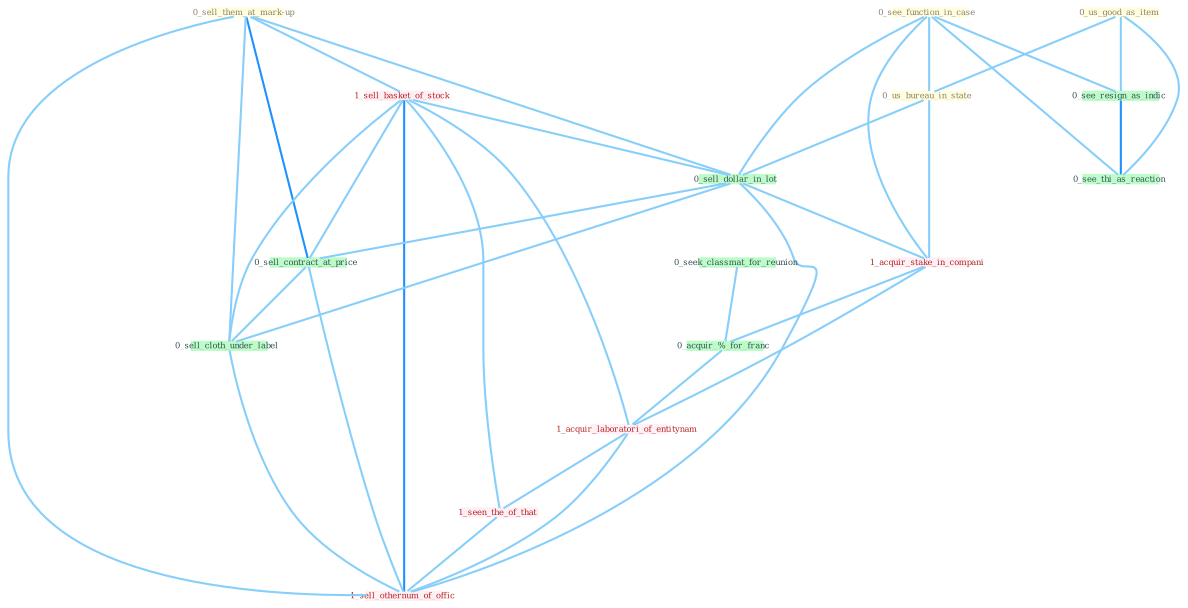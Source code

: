 Graph G{ 
    node
    [shape=polygon,style=filled,width=.5,height=.06,color="#BDFCC9",fixedsize=true,fontsize=4,
    fontcolor="#2f4f4f"];
    {node
    [color="#ffffe0", fontcolor="#8b7d6b"] "0_see_function_in_case " "0_us_good_as_item " "0_us_bureau_in_state " "0_sell_them_at_mark-up "}
{node [color="#fff0f5", fontcolor="#b22222"] "1_sell_basket_of_stock " "1_acquir_stake_in_compani " "1_acquir_laboratori_of_entitynam " "1_seen_the_of_that " "1_sell_othernum_of_offic "}
edge [color="#B0E2FF"];

	"0_see_function_in_case " -- "0_us_bureau_in_state " [w="1", color="#87cefa" ];
	"0_see_function_in_case " -- "0_sell_dollar_in_lot " [w="1", color="#87cefa" ];
	"0_see_function_in_case " -- "0_see_resign_as_indic " [w="1", color="#87cefa" ];
	"0_see_function_in_case " -- "1_acquir_stake_in_compani " [w="1", color="#87cefa" ];
	"0_see_function_in_case " -- "0_see_thi_as_reaction " [w="1", color="#87cefa" ];
	"0_us_good_as_item " -- "0_us_bureau_in_state " [w="1", color="#87cefa" ];
	"0_us_good_as_item " -- "0_see_resign_as_indic " [w="1", color="#87cefa" ];
	"0_us_good_as_item " -- "0_see_thi_as_reaction " [w="1", color="#87cefa" ];
	"0_us_bureau_in_state " -- "0_sell_dollar_in_lot " [w="1", color="#87cefa" ];
	"0_us_bureau_in_state " -- "1_acquir_stake_in_compani " [w="1", color="#87cefa" ];
	"0_sell_them_at_mark-up " -- "1_sell_basket_of_stock " [w="1", color="#87cefa" ];
	"0_sell_them_at_mark-up " -- "0_sell_dollar_in_lot " [w="1", color="#87cefa" ];
	"0_sell_them_at_mark-up " -- "0_sell_contract_at_price " [w="2", color="#1e90ff" , len=0.8];
	"0_sell_them_at_mark-up " -- "0_sell_cloth_under_label " [w="1", color="#87cefa" ];
	"0_sell_them_at_mark-up " -- "1_sell_othernum_of_offic " [w="1", color="#87cefa" ];
	"0_seek_classmat_for_reunion " -- "0_acquir_%_for_franc " [w="1", color="#87cefa" ];
	"1_sell_basket_of_stock " -- "0_sell_dollar_in_lot " [w="1", color="#87cefa" ];
	"1_sell_basket_of_stock " -- "0_sell_contract_at_price " [w="1", color="#87cefa" ];
	"1_sell_basket_of_stock " -- "1_acquir_laboratori_of_entitynam " [w="1", color="#87cefa" ];
	"1_sell_basket_of_stock " -- "0_sell_cloth_under_label " [w="1", color="#87cefa" ];
	"1_sell_basket_of_stock " -- "1_seen_the_of_that " [w="1", color="#87cefa" ];
	"1_sell_basket_of_stock " -- "1_sell_othernum_of_offic " [w="2", color="#1e90ff" , len=0.8];
	"0_sell_dollar_in_lot " -- "1_acquir_stake_in_compani " [w="1", color="#87cefa" ];
	"0_sell_dollar_in_lot " -- "0_sell_contract_at_price " [w="1", color="#87cefa" ];
	"0_sell_dollar_in_lot " -- "0_sell_cloth_under_label " [w="1", color="#87cefa" ];
	"0_sell_dollar_in_lot " -- "1_sell_othernum_of_offic " [w="1", color="#87cefa" ];
	"0_see_resign_as_indic " -- "0_see_thi_as_reaction " [w="2", color="#1e90ff" , len=0.8];
	"1_acquir_stake_in_compani " -- "0_acquir_%_for_franc " [w="1", color="#87cefa" ];
	"1_acquir_stake_in_compani " -- "1_acquir_laboratori_of_entitynam " [w="1", color="#87cefa" ];
	"0_acquir_%_for_franc " -- "1_acquir_laboratori_of_entitynam " [w="1", color="#87cefa" ];
	"0_sell_contract_at_price " -- "0_sell_cloth_under_label " [w="1", color="#87cefa" ];
	"0_sell_contract_at_price " -- "1_sell_othernum_of_offic " [w="1", color="#87cefa" ];
	"1_acquir_laboratori_of_entitynam " -- "1_seen_the_of_that " [w="1", color="#87cefa" ];
	"1_acquir_laboratori_of_entitynam " -- "1_sell_othernum_of_offic " [w="1", color="#87cefa" ];
	"0_sell_cloth_under_label " -- "1_sell_othernum_of_offic " [w="1", color="#87cefa" ];
	"1_seen_the_of_that " -- "1_sell_othernum_of_offic " [w="1", color="#87cefa" ];
}